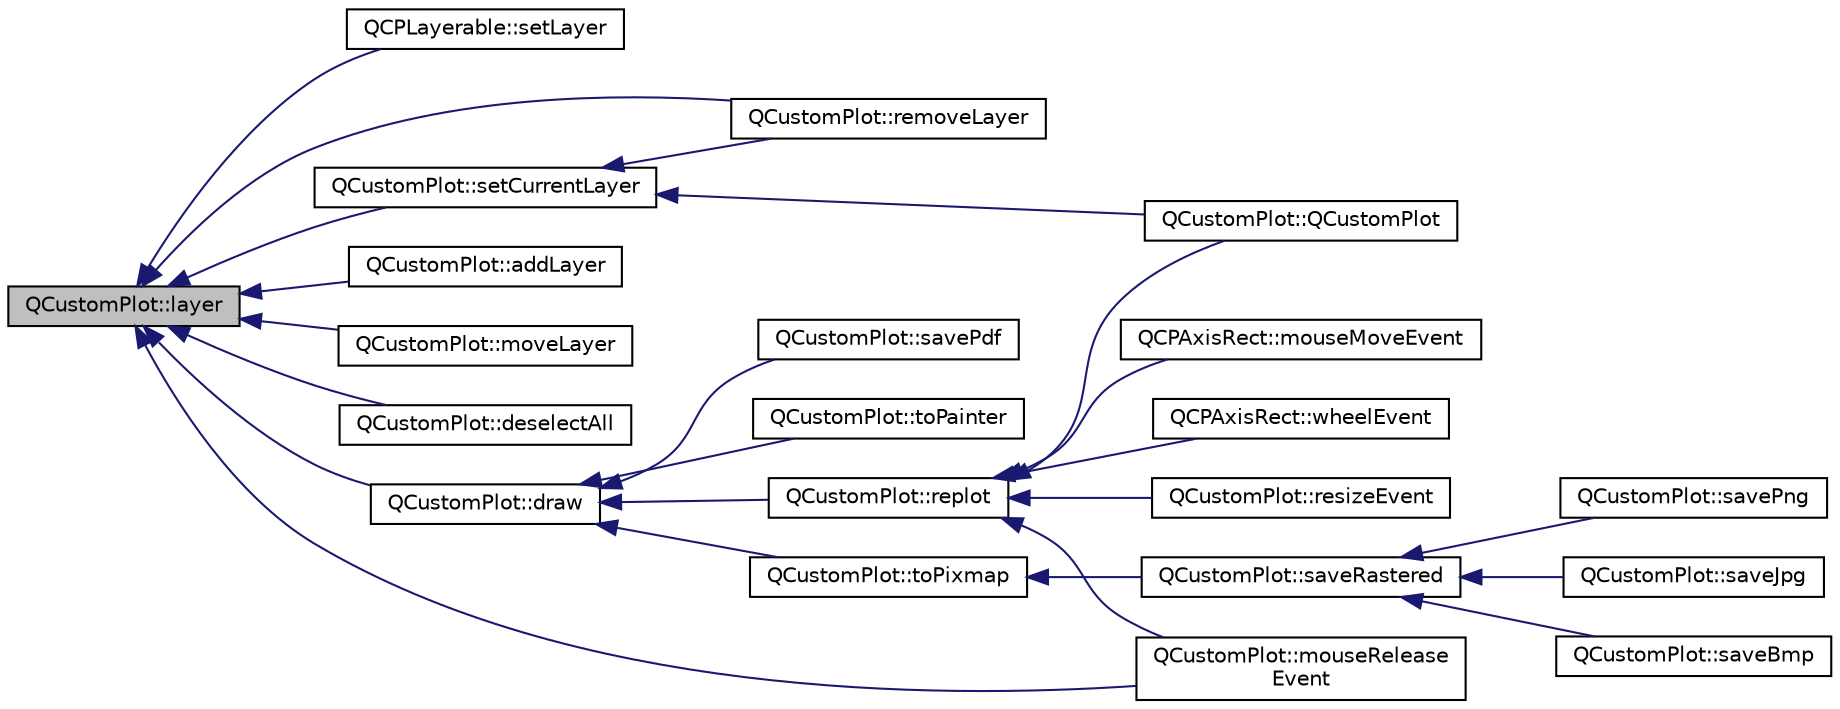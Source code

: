 digraph "QCustomPlot::layer"
{
  edge [fontname="Helvetica",fontsize="10",labelfontname="Helvetica",labelfontsize="10"];
  node [fontname="Helvetica",fontsize="10",shape=record];
  rankdir="LR";
  Node351 [label="QCustomPlot::layer",height=0.2,width=0.4,color="black", fillcolor="grey75", style="filled", fontcolor="black"];
  Node351 -> Node352 [dir="back",color="midnightblue",fontsize="10",style="solid",fontname="Helvetica"];
  Node352 [label="QCPLayerable::setLayer",height=0.2,width=0.4,color="black", fillcolor="white", style="filled",URL="$d6/d4d/class_q_c_p_layerable.html#ab25a0e7b897993b44447caee0f142083"];
  Node351 -> Node353 [dir="back",color="midnightblue",fontsize="10",style="solid",fontname="Helvetica"];
  Node353 [label="QCustomPlot::setCurrentLayer",height=0.2,width=0.4,color="black", fillcolor="white", style="filled",URL="$dd/d9b/class_q_custom_plot.html#a73a6dc47c653bb6f8f030abca5a11852"];
  Node353 -> Node354 [dir="back",color="midnightblue",fontsize="10",style="solid",fontname="Helvetica"];
  Node354 [label="QCustomPlot::QCustomPlot",height=0.2,width=0.4,color="black", fillcolor="white", style="filled",URL="$dd/d9b/class_q_custom_plot.html#a45b99626558651a6428b83972b0b34b8"];
  Node353 -> Node355 [dir="back",color="midnightblue",fontsize="10",style="solid",fontname="Helvetica"];
  Node355 [label="QCustomPlot::removeLayer",height=0.2,width=0.4,color="black", fillcolor="white", style="filled",URL="$dd/d9b/class_q_custom_plot.html#a40f75e342c5eaab6a86066a42a0e2a94"];
  Node351 -> Node356 [dir="back",color="midnightblue",fontsize="10",style="solid",fontname="Helvetica"];
  Node356 [label="QCustomPlot::addLayer",height=0.2,width=0.4,color="black", fillcolor="white", style="filled",URL="$dd/d9b/class_q_custom_plot.html#ad5255393df078448bb6ac83fa5db5f52"];
  Node351 -> Node355 [dir="back",color="midnightblue",fontsize="10",style="solid",fontname="Helvetica"];
  Node351 -> Node357 [dir="back",color="midnightblue",fontsize="10",style="solid",fontname="Helvetica"];
  Node357 [label="QCustomPlot::moveLayer",height=0.2,width=0.4,color="black", fillcolor="white", style="filled",URL="$dd/d9b/class_q_custom_plot.html#ae896140beff19424e9e9e02d6e331104"];
  Node351 -> Node358 [dir="back",color="midnightblue",fontsize="10",style="solid",fontname="Helvetica"];
  Node358 [label="QCustomPlot::deselectAll",height=0.2,width=0.4,color="black", fillcolor="white", style="filled",URL="$dd/d9b/class_q_custom_plot.html#a9d4808ab925b003054085246c92a257c"];
  Node351 -> Node359 [dir="back",color="midnightblue",fontsize="10",style="solid",fontname="Helvetica"];
  Node359 [label="QCustomPlot::mouseRelease\lEvent",height=0.2,width=0.4,color="black", fillcolor="white", style="filled",URL="$dd/d9b/class_q_custom_plot.html#a724e97d2e8c03e68adac5f4b6164a1b3"];
  Node351 -> Node360 [dir="back",color="midnightblue",fontsize="10",style="solid",fontname="Helvetica"];
  Node360 [label="QCustomPlot::draw",height=0.2,width=0.4,color="black", fillcolor="white", style="filled",URL="$dd/d9b/class_q_custom_plot.html#ad7a7d878bf050f101a43008e7d8fdb52"];
  Node360 -> Node361 [dir="back",color="midnightblue",fontsize="10",style="solid",fontname="Helvetica"];
  Node361 [label="QCustomPlot::replot",height=0.2,width=0.4,color="black", fillcolor="white", style="filled",URL="$dd/d9b/class_q_custom_plot.html#a606fd384b2a637ce2c24899bcbde77d6"];
  Node361 -> Node354 [dir="back",color="midnightblue",fontsize="10",style="solid",fontname="Helvetica"];
  Node361 -> Node362 [dir="back",color="midnightblue",fontsize="10",style="solid",fontname="Helvetica"];
  Node362 [label="QCustomPlot::resizeEvent",height=0.2,width=0.4,color="black", fillcolor="white", style="filled",URL="$dd/d9b/class_q_custom_plot.html#a13e05523a40c3f08875df5cde85cf0d9"];
  Node361 -> Node359 [dir="back",color="midnightblue",fontsize="10",style="solid",fontname="Helvetica"];
  Node361 -> Node363 [dir="back",color="midnightblue",fontsize="10",style="solid",fontname="Helvetica"];
  Node363 [label="QCPAxisRect::mouseMoveEvent",height=0.2,width=0.4,color="black", fillcolor="white", style="filled",URL="$d8/dad/class_q_c_p_axis_rect.html#a4baf3d5dd69166788f6ceda0ea182c6e"];
  Node361 -> Node364 [dir="back",color="midnightblue",fontsize="10",style="solid",fontname="Helvetica"];
  Node364 [label="QCPAxisRect::wheelEvent",height=0.2,width=0.4,color="black", fillcolor="white", style="filled",URL="$d8/dad/class_q_c_p_axis_rect.html#a5acf41fc30aa68ea263246ecfad85c31"];
  Node360 -> Node365 [dir="back",color="midnightblue",fontsize="10",style="solid",fontname="Helvetica"];
  Node365 [label="QCustomPlot::savePdf",height=0.2,width=0.4,color="black", fillcolor="white", style="filled",URL="$dd/d9b/class_q_custom_plot.html#aaf05c57a72daaeebc9685b670ec57b6d"];
  Node360 -> Node366 [dir="back",color="midnightblue",fontsize="10",style="solid",fontname="Helvetica"];
  Node366 [label="QCustomPlot::toPixmap",height=0.2,width=0.4,color="black", fillcolor="white", style="filled",URL="$dd/d9b/class_q_custom_plot.html#aabb974d71ce96c137dc04eb6eab844fe"];
  Node366 -> Node367 [dir="back",color="midnightblue",fontsize="10",style="solid",fontname="Helvetica"];
  Node367 [label="QCustomPlot::saveRastered",height=0.2,width=0.4,color="black", fillcolor="white", style="filled",URL="$dd/d9b/class_q_custom_plot.html#ab528b84cf92baabe29b1d0ef2f77c93e"];
  Node367 -> Node368 [dir="back",color="midnightblue",fontsize="10",style="solid",fontname="Helvetica"];
  Node368 [label="QCustomPlot::savePng",height=0.2,width=0.4,color="black", fillcolor="white", style="filled",URL="$dd/d9b/class_q_custom_plot.html#a7636261aff1f6d25c9da749ece3fc8b8"];
  Node367 -> Node369 [dir="back",color="midnightblue",fontsize="10",style="solid",fontname="Helvetica"];
  Node369 [label="QCustomPlot::saveJpg",height=0.2,width=0.4,color="black", fillcolor="white", style="filled",URL="$dd/d9b/class_q_custom_plot.html#a490c722092d1771e8ce4a7a73dfd84ab"];
  Node367 -> Node370 [dir="back",color="midnightblue",fontsize="10",style="solid",fontname="Helvetica"];
  Node370 [label="QCustomPlot::saveBmp",height=0.2,width=0.4,color="black", fillcolor="white", style="filled",URL="$dd/d9b/class_q_custom_plot.html#a6629d9e8e6da4bf18055ee0257fdce9a"];
  Node360 -> Node371 [dir="back",color="midnightblue",fontsize="10",style="solid",fontname="Helvetica"];
  Node371 [label="QCustomPlot::toPainter",height=0.2,width=0.4,color="black", fillcolor="white", style="filled",URL="$dd/d9b/class_q_custom_plot.html#a1be68d5c0f1e086d6374d1340a193fb9"];
}
